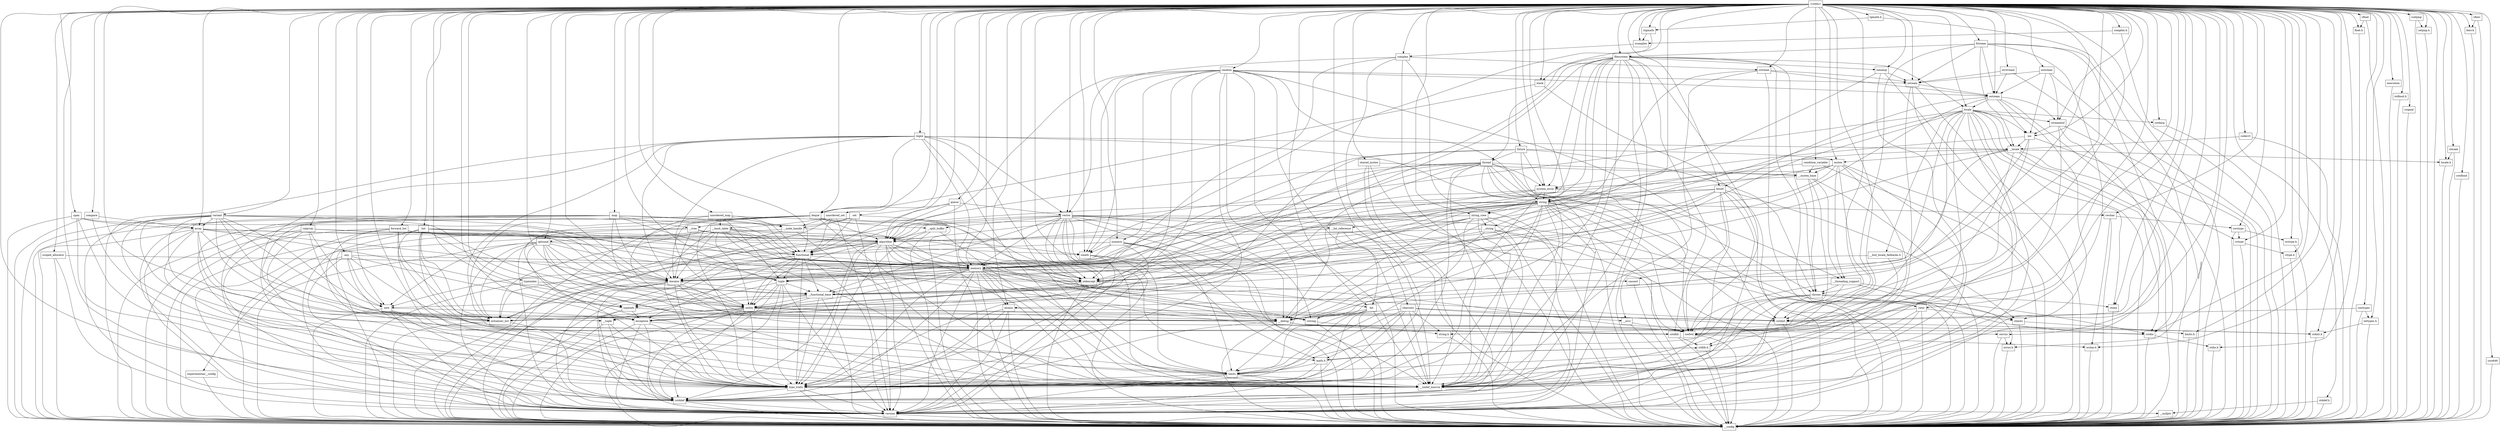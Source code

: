 digraph "all_headers" {
  header_0 [ shape="box", label="__nullptr" ];
  header_1 [ shape="box", label="cstddef" ];
  header_10 [ shape="box", label="bit" ];
  header_100 [ shape="box", label="complex" ];
  header_101 [ shape="box", label="float.h" ];
  header_102 [ shape="box", label="scoped_allocator" ];
  header_103 [ shape="box", label="charconv" ];
  header_104 [ shape="box", label="execution" ];
  header_105 [ shape="box", label="forward_list" ];
  header_106 [ shape="box", label="codecvt" ];
  header_107 [ shape="box", label="ccomplex" ];
  header_108 [ shape="box", label="ctgmath" ];
  header_109 [ shape="box", label="stdbool.h" ];
  header_11 [ shape="box", label="cwchar" ];
  header_110 [ shape="box", label="complex.h" ];
  header_111 [ shape="box", label="random" ];
  header_112 [ shape="box", label="tgmath.h" ];
  header_113 [ shape="box", label="strstream" ];
  header_114 [ shape="box", label="compare" ];
  header_115 [ shape="box", label="shared_mutex" ];
  header_116 [ shape="box", label="cfloat" ];
  header_117 [ shape="box", label="map" ];
  header_118 [ shape="box", label="variant" ];
  header_119 [ shape="box", label="valarray" ];
  header_12 [ shape="box", label="cassert" ];
  header_120 [ shape="box", label="thread" ];
  header_121 [ shape="box", label="fstream" ];
  header_122 [ shape="box", label="unordered_map" ];
  header_123 [ shape="box", label="csignal" ];
  header_124 [ shape="box", label="future" ];
  header_125 [ shape="box", label="regex" ];
  header_126 [ shape="box", label="csetjmp" ];
  header_13 [ shape="box", label="tuple" ];
  header_14 [ shape="box", label="stdexcept" ];
  header_15 [ shape="box", label="stdint.h" ];
  header_16 [ shape="box", label="cstdint" ];
  header_17 [ shape="box", label="__tuple" ];
  header_18 [ shape="box", label="utility" ];
  header_19 [ shape="box", label="string.h" ];
  header_2 [ shape="box", label="version" ];
  header_20 [ shape="box", label="typeinfo" ];
  header_21 [ shape="box", label="memory" ];
  header_22 [ shape="box", label="new" ];
  header_23 [ shape="box", label="exception" ];
  header_24 [ shape="box", label="ios" ];
  header_25 [ shape="box", label="__debug" ];
  header_26 [ shape="box", label="cstdlib" ];
  header_27 [ shape="box", label="stdlib.h" ];
  header_28 [ shape="box", label="ratio" ];
  header_29 [ shape="box", label="climits" ];
  header_3 [ shape="box", label="__config" ];
  header_30 [ shape="box", label="limits.h" ];
  header_31 [ shape="box", label="string" ];
  header_32 [ shape="box", label="__locale" ];
  header_33 [ shape="box", label="chrono" ];
  header_34 [ shape="box", label="__mutex_base" ];
  header_35 [ shape="box", label="mutex" ];
  header_36 [ shape="box", label="wctype.h" ];
  header_37 [ shape="box", label="ctype.h" ];
  header_38 [ shape="box", label="ctime" ];
  header_39 [ shape="box", label="type_traits" ];
  header_4 [ shape="box", label="\<stdin\>" ];
  header_40 [ shape="box", label="cstring" ];
  header_41 [ shape="box", label="algorithm" ];
  header_42 [ shape="box", label="string_view" ];
  header_43 [ shape="box", label="__string" ];
  header_44 [ shape="box", label="__threading_support" ];
  header_45 [ shape="box", label="__functional_base" ];
  header_46 [ shape="box", label="iterator" ];
  header_47 [ shape="box", label="math.h" ];
  header_48 [ shape="box", label="system_error" ];
  header_49 [ shape="box", label="cerrno" ];
  header_5 [ shape="box", label="initializer_list" ];
  header_50 [ shape="box", label="__errc" ];
  header_51 [ shape="box", label="errno.h" ];
  header_52 [ shape="box", label="stddef.h" ];
  header_53 [ shape="box", label="iosfwd" ];
  header_54 [ shape="box", label="wchar.h" ];
  header_55 [ shape="box", label="cstdio" ];
  header_56 [ shape="box", label="stdio.h" ];
  header_57 [ shape="box", label="limits" ];
  header_58 [ shape="box", label="__undef_macros" ];
  header_59 [ shape="box", label="locale.h" ];
  header_6 [ shape="box", label="cwctype" ];
  header_60 [ shape="box", label="setjmp.h" ];
  header_61 [ shape="box", label="streambuf" ];
  header_62 [ shape="box", label="cstdarg" ];
  header_63 [ shape="box", label="filesystem" ];
  header_64 [ shape="box", label="locale" ];
  header_65 [ shape="box", label="iomanip" ];
  header_66 [ shape="box", label="istream" ];
  header_67 [ shape="box", label="ostream" ];
  header_68 [ shape="box", label="bitset" ];
  header_69 [ shape="box", label="__bsd_locale_fallbacks.h" ];
  header_7 [ shape="box", label="cctype" ];
  header_70 [ shape="box", label="stack" ];
  header_71 [ shape="box", label="deque" ];
  header_72 [ shape="box", label="__split_buffer" ];
  header_73 [ shape="box", label="__bit_reference" ];
  header_74 [ shape="box", label="cstdbool" ];
  header_75 [ shape="box", label="inttypes.h" ];
  header_76 [ shape="box", label="clocale" ];
  header_77 [ shape="box", label="typeindex" ];
  header_78 [ shape="box", label="list" ];
  header_79 [ shape="box", label="condition_variable" ];
  header_8 [ shape="box", label="atomic" ];
  header_80 [ shape="box", label="cmath" ];
  header_81 [ shape="box", label="numeric" ];
  header_82 [ shape="box", label="__node_handle" ];
  header_83 [ shape="box", label="optional" ];
  header_84 [ shape="box", label="unordered_set" ];
  header_85 [ shape="box", label="__hash_table" ];
  header_86 [ shape="box", label="fenv.h" ];
  header_87 [ shape="box", label="cinttypes" ];
  header_88 [ shape="box", label="set" ];
  header_89 [ shape="box", label="__tree" ];
  header_9 [ shape="box", label="functional" ];
  header_90 [ shape="box", label="vector" ];
  header_91 [ shape="box", label="queue" ];
  header_92 [ shape="box", label="experimental/__config" ];
  header_93 [ shape="box", label="any" ];
  header_94 [ shape="box", label="ciso646" ];
  header_95 [ shape="box", label="iostream" ];
  header_96 [ shape="box", label="cfenv" ];
  header_97 [ shape="box", label="array" ];
  header_98 [ shape="box", label="span" ];
  header_99 [ shape="box", label="sstream" ];
  header_118 -> header_58;
  header_118 -> header_17;
  header_118 -> header_39;
  header_118 -> header_13;
  header_118 -> header_18;
  header_118 -> header_23;
  header_118 -> header_57;
  header_118 -> header_22;
  header_118 -> header_5;
  header_118 -> header_2;
  header_118 -> header_3;
  header_118 -> header_97;
  header_118 -> header_9;
  header_75 -> header_15;
  header_75 -> header_3;
  header_61 -> header_58;
  header_61 -> header_24;
  header_61 -> header_53;
  header_61 -> header_3;
  header_60 -> header_3;
  header_63 -> header_58;
  header_63 -> header_3;
  header_63 -> header_53;
  header_63 -> header_25;
  header_63 -> header_21;
  header_63 -> header_26;
  header_63 -> header_18;
  header_63 -> header_33;
  header_63 -> header_31;
  header_63 -> header_46;
  header_63 -> header_70;
  header_63 -> header_2;
  header_63 -> header_42;
  header_63 -> header_1;
  header_63 -> header_65;
  header_63 -> header_64;
  header_63 -> header_48;
  header_62 -> header_3;
  header_65 -> header_2;
  header_65 -> header_43;
  header_65 -> header_3;
  header_65 -> header_66;
  header_64 -> header_58;
  header_64 -> header_38;
  header_64 -> header_25;
  header_64 -> header_24;
  header_64 -> header_26;
  header_64 -> header_32;
  header_64 -> header_55;
  header_64 -> header_57;
  header_64 -> header_61;
  header_64 -> header_46;
  header_64 -> header_62;
  header_64 -> header_2;
  header_64 -> header_3;
  header_64 -> header_41;
  header_64 -> header_69;
  header_64 -> header_21;
  header_67 -> header_24;
  header_67 -> header_61;
  header_67 -> header_46;
  header_67 -> header_2;
  header_67 -> header_64;
  header_67 -> header_68;
  header_67 -> header_3;
  header_66 -> header_58;
  header_66 -> header_2;
  header_66 -> header_3;
  header_66 -> header_67;
  header_69 -> header_27;
  header_69 -> header_21;
  header_68 -> header_14;
  header_68 -> header_58;
  header_68 -> header_29;
  header_68 -> header_53;
  header_68 -> header_31;
  header_68 -> header_73;
  header_68 -> header_45;
  header_68 -> header_3;
  header_68 -> header_1;
  header_114 -> header_97;
  header_114 -> header_3;
  header_114 -> header_39;
  header_79 -> header_34;
  header_79 -> header_21;
  header_79 -> header_3;
  header_72 -> header_58;
  header_72 -> header_3;
  header_72 -> header_41;
  header_72 -> header_39;
  header_73 -> header_58;
  header_73 -> header_10;
  header_73 -> header_3;
  header_73 -> header_41;
  header_70 -> header_71;
  header_70 -> header_3;
  header_71 -> header_14;
  header_71 -> header_58;
  header_71 -> header_39;
  header_71 -> header_72;
  header_71 -> header_46;
  header_71 -> header_5;
  header_71 -> header_2;
  header_71 -> header_3;
  header_71 -> header_41;
  header_76 -> header_59;
  header_76 -> header_3;
  header_77 -> header_45;
  header_77 -> header_3;
  header_77 -> header_20;
  header_74 -> header_3;
  header_119 -> header_58;
  header_119 -> header_22;
  header_119 -> header_5;
  header_119 -> header_3;
  header_119 -> header_41;
  header_119 -> header_1;
  header_119 -> header_80;
  header_119 -> header_9;
  header_116 -> header_101;
  header_116 -> header_3;
  header_117 -> header_39;
  header_117 -> header_18;
  header_117 -> header_21;
  header_117 -> header_46;
  header_117 -> header_89;
  header_117 -> header_5;
  header_117 -> header_2;
  header_117 -> header_3;
  header_117 -> header_82;
  header_117 -> header_9;
  header_78 -> header_58;
  header_78 -> header_39;
  header_78 -> header_25;
  header_78 -> header_21;
  header_78 -> header_57;
  header_78 -> header_46;
  header_78 -> header_5;
  header_78 -> header_2;
  header_78 -> header_3;
  header_78 -> header_41;
  header_115 -> header_58;
  header_115 -> header_34;
  header_115 -> header_2;
  header_115 -> header_3;
  header_112 -> header_3;
  header_112 -> header_108;
  header_113 -> header_3;
  header_113 -> header_67;
  header_113 -> header_66;
  header_110 -> header_107;
  header_110 -> header_3;
  header_111 -> header_58;
  header_111 -> header_16;
  header_111 -> header_67;
  header_111 -> header_39;
  header_111 -> header_31;
  header_111 -> header_66;
  header_111 -> header_57;
  header_111 -> header_5;
  header_111 -> header_3;
  header_111 -> header_41;
  header_111 -> header_1;
  header_111 -> header_81;
  header_111 -> header_80;
  header_111 -> header_90;
  header_47 -> header_27;
  header_47 -> header_57;
  header_47 -> header_3;
  header_47 -> header_39;
  header_46 -> header_39;
  header_46 -> header_25;
  header_46 -> header_53;
  header_46 -> header_45;
  header_46 -> header_5;
  header_46 -> header_2;
  header_46 -> header_3;
  header_46 -> header_1;
  header_45 -> header_39;
  header_45 -> header_18;
  header_45 -> header_20;
  header_45 -> header_23;
  header_45 -> header_22;
  header_45 -> header_3;
  header_44 -> header_58;
  header_44 -> header_51;
  header_44 -> header_53;
  header_44 -> header_33;
  header_44 -> header_3;
  header_43 -> header_58;
  header_43 -> header_25;
  header_43 -> header_21;
  header_43 -> header_55;
  header_43 -> header_3;
  header_43 -> header_41;
  header_42 -> header_14;
  header_42 -> header_58;
  header_42 -> header_25;
  header_42 -> header_57;
  header_42 -> header_46;
  header_42 -> header_43;
  header_42 -> header_3;
  header_42 -> header_41;
  header_42 -> header_2;
  header_41 -> header_58;
  header_41 -> header_10;
  header_41 -> header_39;
  header_41 -> header_25;
  header_41 -> header_18;
  header_41 -> header_1;
  header_41 -> header_21;
  header_41 -> header_46;
  header_41 -> header_5;
  header_41 -> header_2;
  header_41 -> header_3;
  header_41 -> header_40;
  header_41 -> header_9;
  header_40 -> header_3;
  header_40 -> header_19;
  header_105 -> header_58;
  header_105 -> header_21;
  header_105 -> header_57;
  header_105 -> header_46;
  header_105 -> header_5;
  header_105 -> header_2;
  header_105 -> header_3;
  header_105 -> header_41;
  header_104 -> header_3;
  header_107 -> header_100;
  header_106 -> header_32;
  header_106 -> header_3;
  header_101 -> header_3;
  header_100 -> header_14;
  header_100 -> header_39;
  header_100 -> header_2;
  header_100 -> header_99;
  header_100 -> header_80;
  header_100 -> header_3;
  header_103 -> header_58;
  header_103 -> header_15;
  header_103 -> header_39;
  header_103 -> header_50;
  header_103 -> header_19;
  header_103 -> header_57;
  header_103 -> header_47;
  header_103 -> header_25;
  header_48 -> header_50;
  header_48 -> header_14;
  header_48 -> header_45;
  header_48 -> header_39;
  header_48 -> header_31;
  header_6 -> header_36;
  header_6 -> header_7;
  header_6 -> header_3;
  header_7 -> header_37;
  header_7 -> header_3;
  header_4 -> header_74;
  header_4 -> header_75;
  header_4 -> header_61;
  header_4 -> header_60;
  header_4 -> header_63;
  header_4 -> header_62;
  header_4 -> header_65;
  header_4 -> header_64;
  header_4 -> header_67;
  header_4 -> header_66;
  header_4 -> header_68;
  header_4 -> header_78;
  header_4 -> header_79;
  header_4 -> header_70;
  header_4 -> header_71;
  header_4 -> header_76;
  header_4 -> header_77;
  header_4 -> header_118;
  header_4 -> header_119;
  header_4 -> header_116;
  header_4 -> header_117;
  header_4 -> header_114;
  header_4 -> header_115;
  header_4 -> header_112;
  header_4 -> header_113;
  header_4 -> header_110;
  header_4 -> header_111;
  header_4 -> header_47;
  header_4 -> header_46;
  header_4 -> header_109;
  header_4 -> header_108;
  header_4 -> header_41;
  header_4 -> header_40;
  header_4 -> header_105;
  header_4 -> header_104;
  header_4 -> header_107;
  header_4 -> header_106;
  header_4 -> header_101;
  header_4 -> header_100;
  header_4 -> header_49;
  header_4 -> header_48;
  header_4 -> header_6;
  header_4 -> header_7;
  header_4 -> header_5;
  header_4 -> header_2;
  header_4 -> header_3;
  header_4 -> header_1;
  header_4 -> header_8;
  header_4 -> header_9;
  header_4 -> header_59;
  header_4 -> header_51;
  header_4 -> header_52;
  header_4 -> header_53;
  header_4 -> header_54;
  header_4 -> header_55;
  header_4 -> header_56;
  header_4 -> header_57;
  header_4 -> header_29;
  header_4 -> header_28;
  header_4 -> header_24;
  header_4 -> header_27;
  header_4 -> header_26;
  header_4 -> header_21;
  header_4 -> header_20;
  header_4 -> header_23;
  header_4 -> header_22;
  header_4 -> header_126;
  header_4 -> header_125;
  header_4 -> header_124;
  header_4 -> header_123;
  header_4 -> header_122;
  header_4 -> header_121;
  header_4 -> header_120;
  header_4 -> header_38;
  header_4 -> header_39;
  header_4 -> header_36;
  header_4 -> header_37;
  header_4 -> header_35;
  header_4 -> header_33;
  header_4 -> header_30;
  header_4 -> header_31;
  header_4 -> header_42;
  header_4 -> header_88;
  header_4 -> header_83;
  header_4 -> header_81;
  header_4 -> header_80;
  header_4 -> header_87;
  header_4 -> header_86;
  header_4 -> header_84;
  header_4 -> header_103;
  header_4 -> header_102;
  header_4 -> header_14;
  header_4 -> header_15;
  header_4 -> header_16;
  header_4 -> header_10;
  header_4 -> header_11;
  header_4 -> header_12;
  header_4 -> header_13;
  header_4 -> header_18;
  header_4 -> header_19;
  header_4 -> header_98;
  header_4 -> header_99;
  header_4 -> header_94;
  header_4 -> header_95;
  header_4 -> header_96;
  header_4 -> header_97;
  header_4 -> header_90;
  header_4 -> header_91;
  header_4 -> header_93;
  header_5 -> header_3;
  header_5 -> header_1;
  header_2 -> header_3;
  header_0 -> header_3;
  header_1 -> header_2;
  header_1 -> header_3;
  header_1 -> header_0;
  header_8 -> header_16;
  header_8 -> header_39;
  header_8 -> header_2;
  header_8 -> header_3;
  header_8 -> header_1;
  header_9 -> header_39;
  header_9 -> header_18;
  header_9 -> header_13;
  header_9 -> header_21;
  header_9 -> header_20;
  header_9 -> header_23;
  header_9 -> header_45;
  header_9 -> header_2;
  header_9 -> header_3;
  header_59 -> header_3;
  header_50 -> header_3;
  header_50 -> header_49;
  header_51 -> header_3;
  header_52 -> header_3;
  header_52 -> header_0;
  header_53 -> header_54;
  header_53 -> header_3;
  header_54 -> header_3;
  header_55 -> header_3;
  header_55 -> header_56;
  header_56 -> header_3;
  header_57 -> header_58;
  header_57 -> header_2;
  header_57 -> header_3;
  header_57 -> header_39;
  header_29 -> header_3;
  header_29 -> header_30;
  header_28 -> header_58;
  header_28 -> header_16;
  header_28 -> header_29;
  header_28 -> header_3;
  header_28 -> header_39;
  header_25 -> header_26;
  header_25 -> header_1;
  header_25 -> header_55;
  header_25 -> header_53;
  header_25 -> header_3;
  header_24 -> header_53;
  header_24 -> header_32;
  header_24 -> header_3;
  header_24 -> header_8;
  header_24 -> header_48;
  header_27 -> header_47;
  header_27 -> header_3;
  header_26 -> header_27;
  header_26 -> header_3;
  header_21 -> header_14;
  header_21 -> header_58;
  header_21 -> header_16;
  header_21 -> header_12;
  header_21 -> header_39;
  header_21 -> header_53;
  header_21 -> header_18;
  header_21 -> header_20;
  header_21 -> header_57;
  header_21 -> header_46;
  header_21 -> header_45;
  header_21 -> header_2;
  header_21 -> header_3;
  header_21 -> header_13;
  header_21 -> header_40;
  header_21 -> header_22;
  header_21 -> header_1;
  header_21 -> header_8;
  header_20 -> header_16;
  header_20 -> header_3;
  header_20 -> header_23;
  header_20 -> header_1;
  header_23 -> header_39;
  header_23 -> header_26;
  header_23 -> header_2;
  header_23 -> header_3;
  header_23 -> header_1;
  header_22 -> header_39;
  header_22 -> header_2;
  header_22 -> header_3;
  header_22 -> header_23;
  header_22 -> header_1;
  header_126 -> header_60;
  header_126 -> header_3;
  header_125 -> header_14;
  header_125 -> header_58;
  header_125 -> header_5;
  header_125 -> header_21;
  header_125 -> header_32;
  header_125 -> header_31;
  header_125 -> header_46;
  header_125 -> header_71;
  header_125 -> header_2;
  header_125 -> header_3;
  header_125 -> header_18;
  header_125 -> header_90;
  header_124 -> header_35;
  header_124 -> header_21;
  header_124 -> header_33;
  header_124 -> header_23;
  header_124 -> header_3;
  header_124 -> header_120;
  header_124 -> header_48;
  header_123 -> header_3;
  header_122 -> header_14;
  header_122 -> header_13;
  header_122 -> header_25;
  header_122 -> header_2;
  header_122 -> header_3;
  header_122 -> header_82;
  header_122 -> header_85;
  header_122 -> header_9;
  header_121 -> header_58;
  header_121 -> header_26;
  header_121 -> header_32;
  header_121 -> header_55;
  header_121 -> header_63;
  header_121 -> header_3;
  header_121 -> header_67;
  header_121 -> header_66;
  header_120 -> header_58;
  header_120 -> header_39;
  header_120 -> header_25;
  header_120 -> header_34;
  header_120 -> header_53;
  header_120 -> header_21;
  header_120 -> header_33;
  header_120 -> header_45;
  header_120 -> header_44;
  header_120 -> header_3;
  header_120 -> header_13;
  header_120 -> header_1;
  header_120 -> header_48;
  header_120 -> header_9;
  header_38 -> header_3;
  header_39 -> header_2;
  header_39 -> header_3;
  header_39 -> header_1;
  header_36 -> header_3;
  header_37 -> header_3;
  header_34 -> header_58;
  header_34 -> header_3;
  header_34 -> header_44;
  header_34 -> header_33;
  header_34 -> header_48;
  header_35 -> header_58;
  header_35 -> header_16;
  header_35 -> header_13;
  header_35 -> header_34;
  header_35 -> header_21;
  header_35 -> header_44;
  header_35 -> header_2;
  header_35 -> header_3;
  header_35 -> header_9;
  header_32 -> header_59;
  header_32 -> header_16;
  header_32 -> header_21;
  header_32 -> header_35;
  header_32 -> header_18;
  header_32 -> header_31;
  header_32 -> header_7;
  header_32 -> header_3;
  header_33 -> header_58;
  header_33 -> header_28;
  header_33 -> header_38;
  header_33 -> header_39;
  header_33 -> header_57;
  header_33 -> header_2;
  header_33 -> header_3;
  header_30 -> header_3;
  header_31 -> header_14;
  header_31 -> header_58;
  header_31 -> header_16;
  header_31 -> header_11;
  header_31 -> header_39;
  header_31 -> header_25;
  header_31 -> header_21;
  header_31 -> header_53;
  header_31 -> header_18;
  header_31 -> header_55;
  header_31 -> header_46;
  header_31 -> header_45;
  header_31 -> header_5;
  header_31 -> header_2;
  header_31 -> header_42;
  header_31 -> header_41;
  header_31 -> header_40;
  header_31 -> header_3;
  header_109 -> header_3;
  header_108 -> header_107;
  header_108 -> header_80;
  header_89 -> header_14;
  header_89 -> header_58;
  header_89 -> header_21;
  header_89 -> header_46;
  header_89 -> header_3;
  header_89 -> header_41;
  header_88 -> header_82;
  header_88 -> header_89;
  header_88 -> header_2;
  header_88 -> header_3;
  header_88 -> header_9;
  header_83 -> header_58;
  header_83 -> header_14;
  header_83 -> header_39;
  header_83 -> header_25;
  header_83 -> header_18;
  header_83 -> header_22;
  header_83 -> header_45;
  header_83 -> header_5;
  header_83 -> header_2;
  header_83 -> header_3;
  header_83 -> header_9;
  header_82 -> header_83;
  header_82 -> header_58;
  header_82 -> header_21;
  header_82 -> header_3;
  header_81 -> header_58;
  header_81 -> header_57;
  header_81 -> header_46;
  header_81 -> header_2;
  header_81 -> header_3;
  header_81 -> header_80;
  header_81 -> header_9;
  header_80 -> header_47;
  header_80 -> header_2;
  header_80 -> header_3;
  header_87 -> header_16;
  header_87 -> header_3;
  header_87 -> header_75;
  header_86 -> header_3;
  header_85 -> header_58;
  header_85 -> header_39;
  header_85 -> header_25;
  header_85 -> header_18;
  header_85 -> header_21;
  header_85 -> header_46;
  header_85 -> header_5;
  header_85 -> header_3;
  header_85 -> header_41;
  header_85 -> header_80;
  header_84 -> header_25;
  header_84 -> header_2;
  header_84 -> header_3;
  header_84 -> header_82;
  header_84 -> header_85;
  header_84 -> header_9;
  header_49 -> header_51;
  header_49 -> header_3;
  header_102 -> header_21;
  header_102 -> header_2;
  header_102 -> header_3;
  header_14 -> header_53;
  header_14 -> header_3;
  header_14 -> header_23;
  header_15 -> header_3;
  header_16 -> header_15;
  header_16 -> header_3;
  header_17 -> header_39;
  header_17 -> header_3;
  header_17 -> header_1;
  header_10 -> header_58;
  header_10 -> header_39;
  header_10 -> header_25;
  header_10 -> header_57;
  header_10 -> header_2;
  header_10 -> header_3;
  header_11 -> header_6;
  header_11 -> header_54;
  header_11 -> header_3;
  header_12 -> header_3;
  header_13 -> header_17;
  header_13 -> header_39;
  header_13 -> header_18;
  header_13 -> header_45;
  header_13 -> header_2;
  header_13 -> header_3;
  header_13 -> header_1;
  header_18 -> header_16;
  header_18 -> header_17;
  header_18 -> header_39;
  header_18 -> header_25;
  header_18 -> header_1;
  header_18 -> header_5;
  header_18 -> header_2;
  header_18 -> header_3;
  header_18 -> header_40;
  header_19 -> header_3;
  header_98 -> header_46;
  header_98 -> header_97;
  header_98 -> header_1;
  header_98 -> header_3;
  header_98 -> header_39;
  header_99 -> header_58;
  header_99 -> header_66;
  header_99 -> header_3;
  header_99 -> header_67;
  header_99 -> header_31;
  header_94 -> header_3;
  header_95 -> header_61;
  header_95 -> header_24;
  header_95 -> header_3;
  header_95 -> header_67;
  header_95 -> header_66;
  header_96 -> header_3;
  header_96 -> header_86;
  header_97 -> header_14;
  header_97 -> header_17;
  header_97 -> header_39;
  header_97 -> header_25;
  header_97 -> header_26;
  header_97 -> header_18;
  header_97 -> header_46;
  header_97 -> header_2;
  header_97 -> header_3;
  header_97 -> header_41;
  header_90 -> header_14;
  header_90 -> header_58;
  header_90 -> header_29;
  header_90 -> header_39;
  header_90 -> header_25;
  header_90 -> header_53;
  header_90 -> header_21;
  header_90 -> header_57;
  header_90 -> header_72;
  header_90 -> header_73;
  header_90 -> header_45;
  header_90 -> header_5;
  header_90 -> header_2;
  header_90 -> header_3;
  header_90 -> header_41;
  header_90 -> header_40;
  header_91 -> header_71;
  header_91 -> header_90;
  header_91 -> header_3;
  header_91 -> header_41;
  header_91 -> header_9;
  header_92 -> header_3;
  header_93 -> header_39;
  header_93 -> header_26;
  header_93 -> header_21;
  header_93 -> header_20;
  header_93 -> header_22;
  header_93 -> header_2;
  header_93 -> header_92;
}